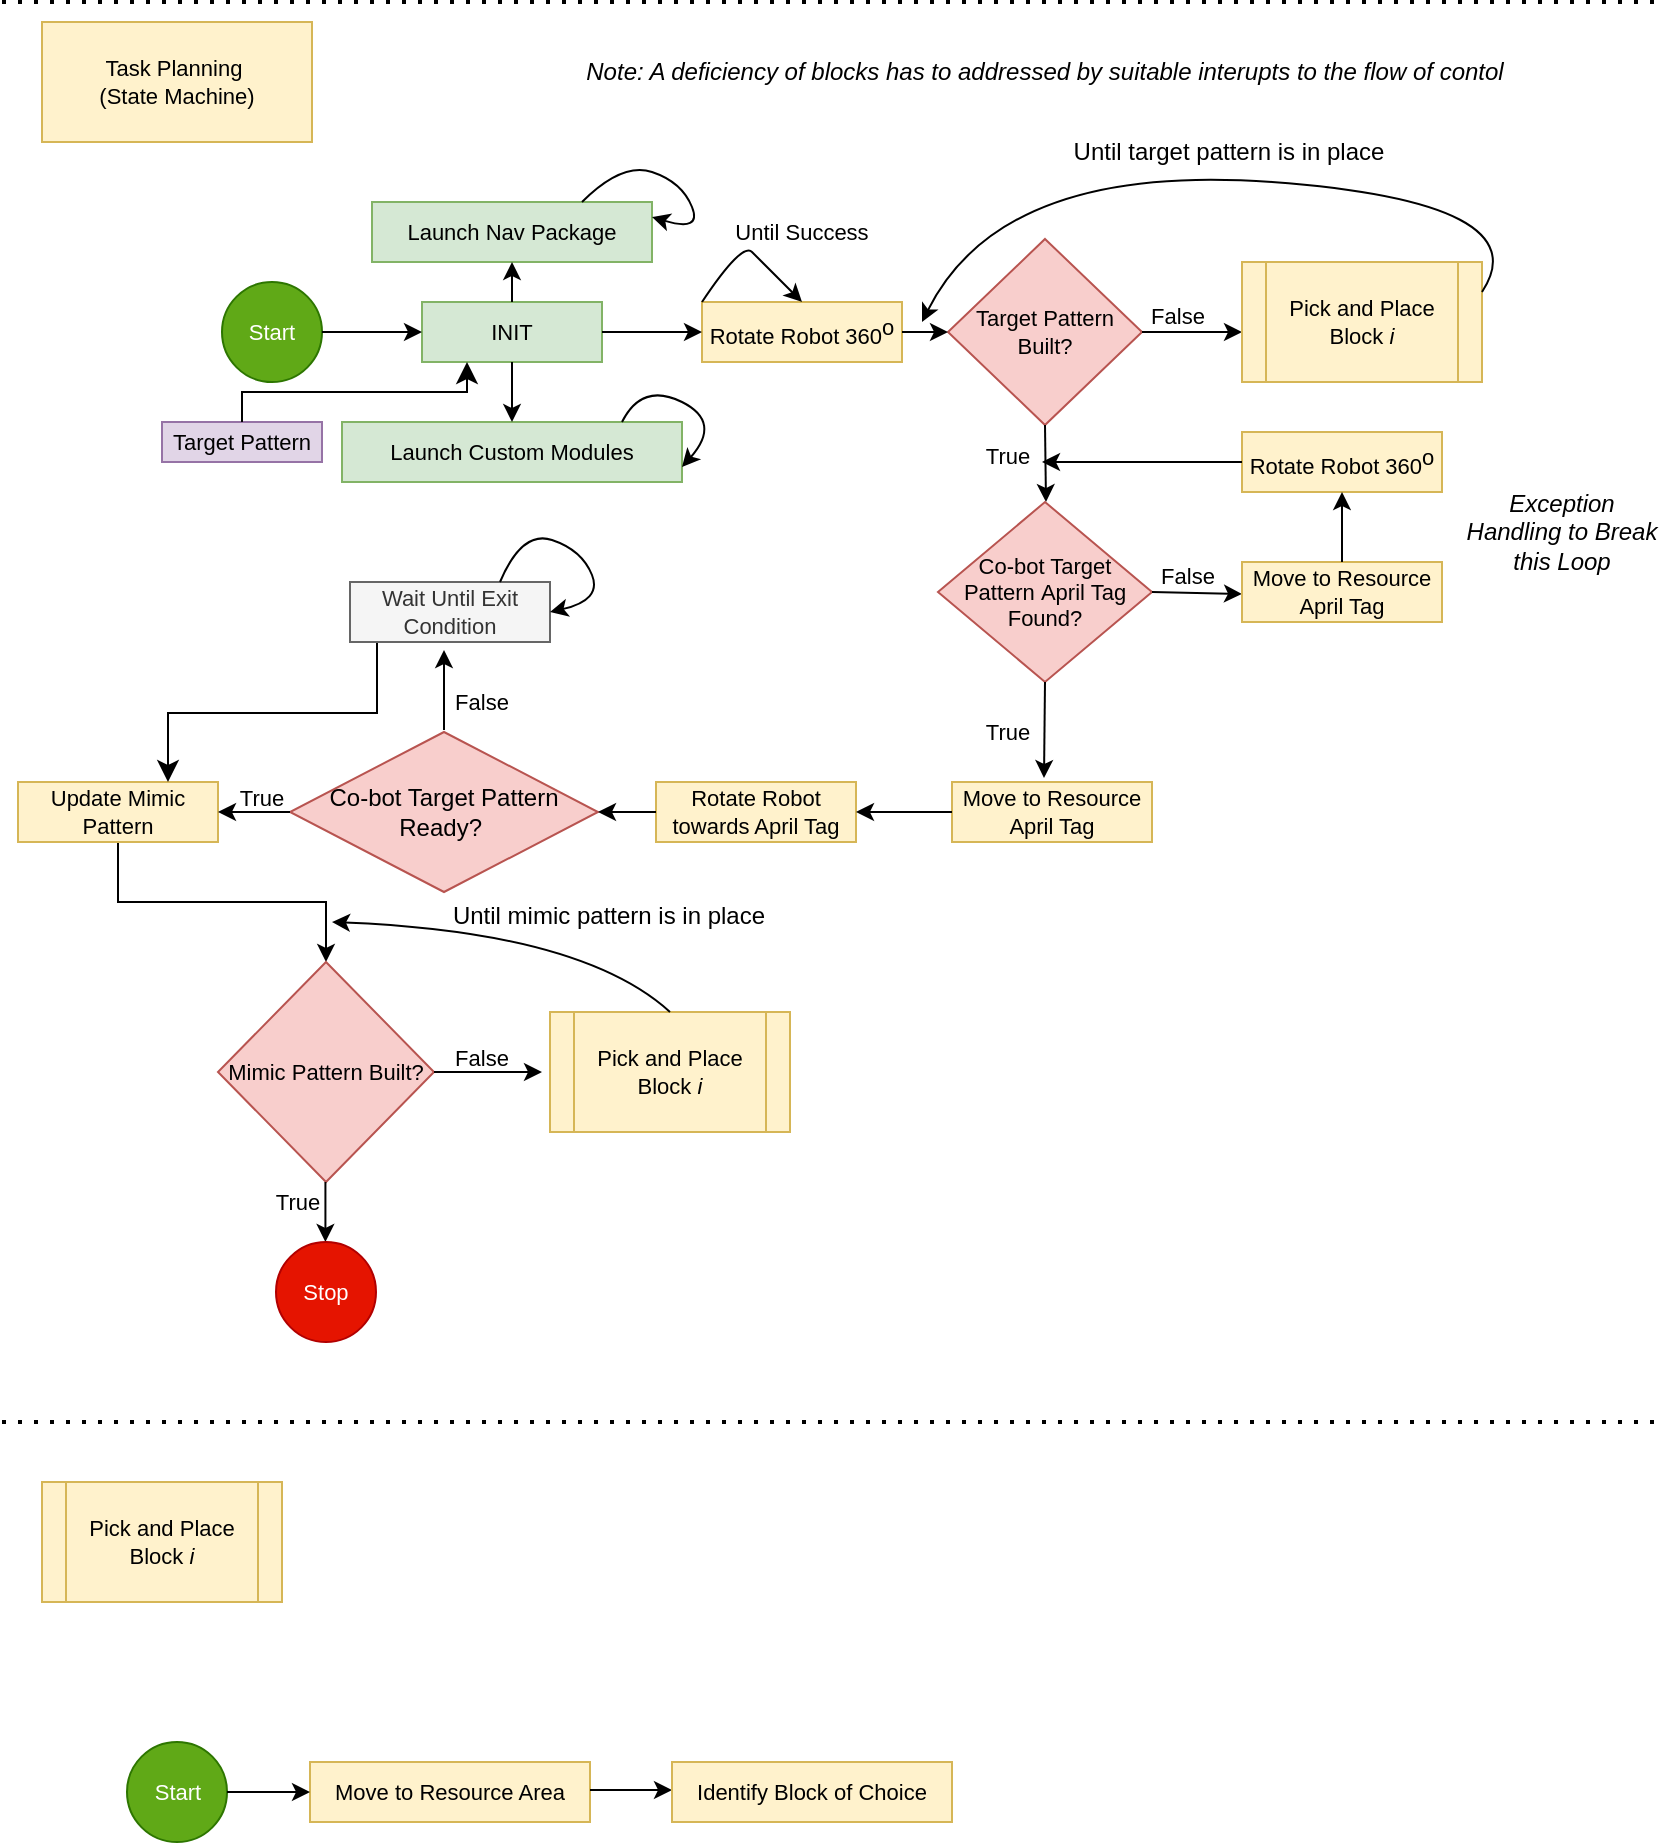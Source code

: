 <mxfile version="23.1.6" type="github">
  <diagram name="Page-1" id="wCWra6xxkZbTgV-Bye85">
    <mxGraphModel dx="1004" dy="587" grid="1" gridSize="10" guides="1" tooltips="1" connect="1" arrows="1" fold="1" page="1" pageScale="1" pageWidth="850" pageHeight="1100" math="0" shadow="0">
      <root>
        <mxCell id="0" />
        <mxCell id="1" parent="0" />
        <mxCell id="UYnusm4cooaI_DaDo-KD-1" value="Task Planning&amp;nbsp;&lt;br style=&quot;font-size: 11px;&quot;&gt;(State Machine)" style="rounded=0;whiteSpace=wrap;html=1;fillColor=#fff2cc;strokeColor=#d6b656;fontSize=11;" vertex="1" parent="1">
          <mxGeometry x="30" y="40" width="135" height="60" as="geometry" />
        </mxCell>
        <mxCell id="UYnusm4cooaI_DaDo-KD-2" value="Start" style="ellipse;whiteSpace=wrap;html=1;fontSize=11;fillColor=#60a917;fontColor=#ffffff;strokeColor=#2D7600;" vertex="1" parent="1">
          <mxGeometry x="120" y="170" width="50" height="50" as="geometry" />
        </mxCell>
        <mxCell id="UYnusm4cooaI_DaDo-KD-3" value="&lt;font style=&quot;font-size: 11px;&quot;&gt;INIT&lt;/font&gt;" style="rounded=0;whiteSpace=wrap;html=1;fontSize=11;fillColor=#d5e8d4;strokeColor=#82b366;" vertex="1" parent="1">
          <mxGeometry x="220" y="180" width="90" height="30" as="geometry" />
        </mxCell>
        <mxCell id="UYnusm4cooaI_DaDo-KD-4" value="" style="endArrow=classic;html=1;rounded=0;exitX=1;exitY=0.5;exitDx=0;exitDy=0;entryX=0;entryY=0.5;entryDx=0;entryDy=0;fontSize=11;" edge="1" parent="1" source="UYnusm4cooaI_DaDo-KD-2" target="UYnusm4cooaI_DaDo-KD-3">
          <mxGeometry width="50" height="50" relative="1" as="geometry">
            <mxPoint x="400" y="310" as="sourcePoint" />
            <mxPoint x="450" y="260" as="targetPoint" />
          </mxGeometry>
        </mxCell>
        <mxCell id="UYnusm4cooaI_DaDo-KD-5" value="&lt;font style=&quot;font-size: 11px;&quot;&gt;Launch Nav Package&lt;/font&gt;" style="rounded=0;whiteSpace=wrap;html=1;fontSize=11;fillColor=#d5e8d4;strokeColor=#82b366;" vertex="1" parent="1">
          <mxGeometry x="195" y="130" width="140" height="30" as="geometry" />
        </mxCell>
        <mxCell id="UYnusm4cooaI_DaDo-KD-8" value="" style="curved=1;endArrow=classic;html=1;rounded=0;exitX=0.75;exitY=0;exitDx=0;exitDy=0;entryX=1;entryY=0.25;entryDx=0;entryDy=0;fontSize=11;" edge="1" parent="1" source="UYnusm4cooaI_DaDo-KD-5" target="UYnusm4cooaI_DaDo-KD-5">
          <mxGeometry width="50" height="50" relative="1" as="geometry">
            <mxPoint x="400" y="310" as="sourcePoint" />
            <mxPoint x="480" y="260" as="targetPoint" />
            <Array as="points">
              <mxPoint x="320" y="110" />
              <mxPoint x="350" y="120" />
              <mxPoint x="360" y="145" />
            </Array>
          </mxGeometry>
        </mxCell>
        <mxCell id="UYnusm4cooaI_DaDo-KD-9" value="" style="endArrow=classic;html=1;rounded=0;exitX=0.5;exitY=0;exitDx=0;exitDy=0;entryX=0.5;entryY=1;entryDx=0;entryDy=0;fontSize=11;" edge="1" parent="1" source="UYnusm4cooaI_DaDo-KD-3" target="UYnusm4cooaI_DaDo-KD-5">
          <mxGeometry width="50" height="50" relative="1" as="geometry">
            <mxPoint x="350" y="370" as="sourcePoint" />
            <mxPoint x="400" y="320" as="targetPoint" />
          </mxGeometry>
        </mxCell>
        <mxCell id="UYnusm4cooaI_DaDo-KD-15" value="&lt;font style=&quot;font-size: 11px;&quot;&gt;Launch Custom Modules&lt;/font&gt;" style="rounded=0;whiteSpace=wrap;html=1;fontSize=11;fillColor=#d5e8d4;strokeColor=#82b366;" vertex="1" parent="1">
          <mxGeometry x="180" y="240" width="170" height="30" as="geometry" />
        </mxCell>
        <mxCell id="UYnusm4cooaI_DaDo-KD-18" value="" style="endArrow=classic;html=1;rounded=0;exitX=0.5;exitY=1;exitDx=0;exitDy=0;entryX=0.5;entryY=0;entryDx=0;entryDy=0;fontSize=11;" edge="1" parent="1" source="UYnusm4cooaI_DaDo-KD-3" target="UYnusm4cooaI_DaDo-KD-15">
          <mxGeometry width="50" height="50" relative="1" as="geometry">
            <mxPoint x="410" y="310" as="sourcePoint" />
            <mxPoint x="460" y="260" as="targetPoint" />
          </mxGeometry>
        </mxCell>
        <mxCell id="UYnusm4cooaI_DaDo-KD-20" value="" style="curved=1;endArrow=classic;html=1;rounded=0;exitX=0.75;exitY=0;exitDx=0;exitDy=0;entryX=1;entryY=0.75;entryDx=0;entryDy=0;fontSize=11;" edge="1" parent="1" target="UYnusm4cooaI_DaDo-KD-15">
          <mxGeometry width="50" height="50" relative="1" as="geometry">
            <mxPoint x="320" y="240" as="sourcePoint" />
            <mxPoint x="355" y="248" as="targetPoint" />
            <Array as="points">
              <mxPoint x="330" y="220" />
              <mxPoint x="370" y="240" />
            </Array>
          </mxGeometry>
        </mxCell>
        <mxCell id="UYnusm4cooaI_DaDo-KD-21" value="&lt;font style=&quot;font-size: 11px;&quot;&gt;Rotate Robot 360&lt;sup style=&quot;font-size: 11px;&quot;&gt;o&lt;/sup&gt;&lt;/font&gt;" style="rounded=0;whiteSpace=wrap;html=1;fillColor=#fff2cc;strokeColor=#d6b656;fontSize=11;" vertex="1" parent="1">
          <mxGeometry x="360" y="180" width="100" height="30" as="geometry" />
        </mxCell>
        <mxCell id="UYnusm4cooaI_DaDo-KD-22" value="" style="endArrow=classic;html=1;rounded=0;exitX=1;exitY=0.5;exitDx=0;exitDy=0;fontSize=11;" edge="1" parent="1" source="UYnusm4cooaI_DaDo-KD-3" target="UYnusm4cooaI_DaDo-KD-21">
          <mxGeometry width="50" height="50" relative="1" as="geometry">
            <mxPoint x="410" y="310" as="sourcePoint" />
            <mxPoint x="460" y="260" as="targetPoint" />
          </mxGeometry>
        </mxCell>
        <mxCell id="UYnusm4cooaI_DaDo-KD-23" value="&lt;font style=&quot;font-size: 11px;&quot;&gt;Target Pattern Built?&lt;/font&gt;" style="rhombus;whiteSpace=wrap;html=1;fontSize=11;fillColor=#f8cecc;strokeColor=#b85450;" vertex="1" parent="1">
          <mxGeometry x="483" y="148.5" width="97" height="93" as="geometry" />
        </mxCell>
        <mxCell id="UYnusm4cooaI_DaDo-KD-25" value="&lt;font style=&quot;font-size: 11px;&quot;&gt;Target Pattern&lt;/font&gt;" style="rounded=0;whiteSpace=wrap;html=1;fontSize=11;fillColor=#e1d5e7;strokeColor=#9673a6;" vertex="1" parent="1">
          <mxGeometry x="90" y="240" width="80" height="20" as="geometry" />
        </mxCell>
        <mxCell id="UYnusm4cooaI_DaDo-KD-26" value="" style="edgeStyle=elbowEdgeStyle;elbow=vertical;endArrow=classic;html=1;curved=0;rounded=0;endSize=8;startSize=8;exitX=0.5;exitY=0;exitDx=0;exitDy=0;entryX=0.25;entryY=1;entryDx=0;entryDy=0;fontSize=11;" edge="1" parent="1" source="UYnusm4cooaI_DaDo-KD-25" target="UYnusm4cooaI_DaDo-KD-3">
          <mxGeometry width="50" height="50" relative="1" as="geometry">
            <mxPoint x="410" y="310" as="sourcePoint" />
            <mxPoint x="460" y="260" as="targetPoint" />
          </mxGeometry>
        </mxCell>
        <mxCell id="UYnusm4cooaI_DaDo-KD-27" value="" style="endArrow=classic;html=1;rounded=0;exitX=1;exitY=0.5;exitDx=0;exitDy=0;entryX=0;entryY=0.5;entryDx=0;entryDy=0;fontSize=11;" edge="1" parent="1" source="UYnusm4cooaI_DaDo-KD-21" target="UYnusm4cooaI_DaDo-KD-23">
          <mxGeometry width="50" height="50" relative="1" as="geometry">
            <mxPoint x="410" y="310" as="sourcePoint" />
            <mxPoint x="460" y="260" as="targetPoint" />
          </mxGeometry>
        </mxCell>
        <mxCell id="UYnusm4cooaI_DaDo-KD-29" value="" style="endArrow=classic;html=1;rounded=0;exitX=1;exitY=0.5;exitDx=0;exitDy=0;fontSize=11;" edge="1" parent="1" source="UYnusm4cooaI_DaDo-KD-23">
          <mxGeometry width="50" height="50" relative="1" as="geometry">
            <mxPoint x="580" y="196" as="sourcePoint" />
            <mxPoint x="630" y="195" as="targetPoint" />
          </mxGeometry>
        </mxCell>
        <mxCell id="UYnusm4cooaI_DaDo-KD-30" value="True" style="text;html=1;align=center;verticalAlign=middle;whiteSpace=wrap;rounded=0;fontSize=11;" vertex="1" parent="1">
          <mxGeometry x="483" y="241.5" width="60" height="30" as="geometry" />
        </mxCell>
        <mxCell id="UYnusm4cooaI_DaDo-KD-32" value="" style="endArrow=classic;html=1;rounded=0;exitX=0.5;exitY=1;exitDx=0;exitDy=0;fontSize=11;" edge="1" parent="1" source="UYnusm4cooaI_DaDo-KD-23">
          <mxGeometry width="50" height="50" relative="1" as="geometry">
            <mxPoint x="410" y="310" as="sourcePoint" />
            <mxPoint x="532" y="280" as="targetPoint" />
          </mxGeometry>
        </mxCell>
        <mxCell id="UYnusm4cooaI_DaDo-KD-33" value="False" style="text;html=1;align=center;verticalAlign=middle;whiteSpace=wrap;rounded=0;fontSize=11;" vertex="1" parent="1">
          <mxGeometry x="568" y="172" width="60" height="30" as="geometry" />
        </mxCell>
        <mxCell id="UYnusm4cooaI_DaDo-KD-34" value="Pick and Place Block &lt;i style=&quot;font-size: 11px;&quot;&gt;i&lt;/i&gt;" style="shape=process;whiteSpace=wrap;html=1;backgroundOutline=1;fillColor=#fff2cc;strokeColor=#d6b656;fontSize=11;" vertex="1" parent="1">
          <mxGeometry x="630" y="160" width="120" height="60" as="geometry" />
        </mxCell>
        <mxCell id="UYnusm4cooaI_DaDo-KD-35" value="" style="curved=1;endArrow=classic;html=1;rounded=0;exitX=0;exitY=0;exitDx=0;exitDy=0;entryX=0.5;entryY=0;entryDx=0;entryDy=0;fontSize=11;" edge="1" parent="1" source="UYnusm4cooaI_DaDo-KD-21" target="UYnusm4cooaI_DaDo-KD-21">
          <mxGeometry width="50" height="50" relative="1" as="geometry">
            <mxPoint x="425" y="178" as="sourcePoint" />
            <mxPoint x="460" y="186" as="targetPoint" />
            <Array as="points">
              <mxPoint x="380" y="150" />
              <mxPoint x="390" y="160" />
            </Array>
          </mxGeometry>
        </mxCell>
        <mxCell id="UYnusm4cooaI_DaDo-KD-36" value="&lt;font style=&quot;font-size: 11px;&quot;&gt;Until Success&lt;/font&gt;" style="text;html=1;align=center;verticalAlign=middle;whiteSpace=wrap;rounded=0;fontSize=11;" vertex="1" parent="1">
          <mxGeometry x="375" y="130" width="70" height="30" as="geometry" />
        </mxCell>
        <mxCell id="UYnusm4cooaI_DaDo-KD-37" value="&lt;span style=&quot;font-size: 11px;&quot;&gt;Co-bot Target Pattern&amp;nbsp;April Tag Found?&lt;/span&gt;" style="rhombus;whiteSpace=wrap;html=1;fontSize=11;fillColor=#f8cecc;strokeColor=#b85450;" vertex="1" parent="1">
          <mxGeometry x="478" y="280" width="107" height="90" as="geometry" />
        </mxCell>
        <mxCell id="UYnusm4cooaI_DaDo-KD-38" value="" style="curved=1;endArrow=classic;html=1;rounded=0;exitX=1;exitY=0.25;exitDx=0;exitDy=0;fontSize=11;" edge="1" parent="1" source="UYnusm4cooaI_DaDo-KD-34">
          <mxGeometry width="50" height="50" relative="1" as="geometry">
            <mxPoint x="730" y="130" as="sourcePoint" />
            <mxPoint x="470" y="190" as="targetPoint" />
            <Array as="points">
              <mxPoint x="780" y="130" />
              <mxPoint x="510" y="110" />
            </Array>
          </mxGeometry>
        </mxCell>
        <mxCell id="UYnusm4cooaI_DaDo-KD-39" value="Until target pattern is in place" style="text;html=1;align=center;verticalAlign=middle;whiteSpace=wrap;rounded=0;" vertex="1" parent="1">
          <mxGeometry x="530" y="90" width="187" height="30" as="geometry" />
        </mxCell>
        <mxCell id="UYnusm4cooaI_DaDo-KD-40" value="" style="endArrow=classic;html=1;rounded=0;exitX=1;exitY=0.5;exitDx=0;exitDy=0;" edge="1" parent="1" source="UYnusm4cooaI_DaDo-KD-37">
          <mxGeometry width="50" height="50" relative="1" as="geometry">
            <mxPoint x="590" y="326" as="sourcePoint" />
            <mxPoint x="630" y="326" as="targetPoint" />
          </mxGeometry>
        </mxCell>
        <mxCell id="UYnusm4cooaI_DaDo-KD-41" value="&lt;i&gt;Note: A deficiency of blocks has to addressed by suitable interupts to the flow of contol&lt;/i&gt;" style="text;html=1;align=center;verticalAlign=middle;whiteSpace=wrap;rounded=0;" vertex="1" parent="1">
          <mxGeometry x="284" y="50" width="495" height="30" as="geometry" />
        </mxCell>
        <mxCell id="UYnusm4cooaI_DaDo-KD-42" value="False" style="text;html=1;align=center;verticalAlign=middle;whiteSpace=wrap;rounded=0;fontSize=11;" vertex="1" parent="1">
          <mxGeometry x="573" y="302" width="60" height="30" as="geometry" />
        </mxCell>
        <mxCell id="UYnusm4cooaI_DaDo-KD-43" value="Move to Resource April Tag" style="rounded=0;whiteSpace=wrap;html=1;fillColor=#fff2cc;strokeColor=#d6b656;fontSize=11;" vertex="1" parent="1">
          <mxGeometry x="630" y="310" width="100" height="30" as="geometry" />
        </mxCell>
        <mxCell id="UYnusm4cooaI_DaDo-KD-44" value="&lt;font style=&quot;font-size: 11px;&quot;&gt;Rotate Robot 360&lt;sup style=&quot;font-size: 11px;&quot;&gt;o&lt;/sup&gt;&lt;/font&gt;" style="rounded=0;whiteSpace=wrap;html=1;fillColor=#fff2cc;strokeColor=#d6b656;fontSize=11;" vertex="1" parent="1">
          <mxGeometry x="630" y="245" width="100" height="30" as="geometry" />
        </mxCell>
        <mxCell id="UYnusm4cooaI_DaDo-KD-45" value="" style="endArrow=classic;html=1;rounded=0;exitX=0.5;exitY=0;exitDx=0;exitDy=0;entryX=0.5;entryY=1;entryDx=0;entryDy=0;" edge="1" parent="1" source="UYnusm4cooaI_DaDo-KD-43" target="UYnusm4cooaI_DaDo-KD-44">
          <mxGeometry width="50" height="50" relative="1" as="geometry">
            <mxPoint x="410" y="310" as="sourcePoint" />
            <mxPoint x="460" y="260" as="targetPoint" />
          </mxGeometry>
        </mxCell>
        <mxCell id="UYnusm4cooaI_DaDo-KD-49" value="" style="endArrow=classic;html=1;rounded=0;exitX=0;exitY=0.5;exitDx=0;exitDy=0;" edge="1" parent="1" source="UYnusm4cooaI_DaDo-KD-44">
          <mxGeometry width="50" height="50" relative="1" as="geometry">
            <mxPoint x="410" y="310" as="sourcePoint" />
            <mxPoint x="530" y="260" as="targetPoint" />
          </mxGeometry>
        </mxCell>
        <mxCell id="UYnusm4cooaI_DaDo-KD-50" value="&lt;i&gt;Exception Handling to Break this Loop&lt;/i&gt;" style="text;html=1;align=center;verticalAlign=middle;whiteSpace=wrap;rounded=0;" vertex="1" parent="1">
          <mxGeometry x="740" y="280" width="100" height="30" as="geometry" />
        </mxCell>
        <mxCell id="UYnusm4cooaI_DaDo-KD-51" value="True" style="text;html=1;align=center;verticalAlign=middle;whiteSpace=wrap;rounded=0;fontSize=11;" vertex="1" parent="1">
          <mxGeometry x="483" y="380" width="60" height="30" as="geometry" />
        </mxCell>
        <mxCell id="UYnusm4cooaI_DaDo-KD-52" value="" style="endArrow=classic;html=1;rounded=0;exitX=0.5;exitY=1;exitDx=0;exitDy=0;fontSize=11;" edge="1" parent="1" source="UYnusm4cooaI_DaDo-KD-37">
          <mxGeometry width="50" height="50" relative="1" as="geometry">
            <mxPoint x="531" y="380" as="sourcePoint" />
            <mxPoint x="531" y="418" as="targetPoint" />
          </mxGeometry>
        </mxCell>
        <mxCell id="UYnusm4cooaI_DaDo-KD-53" value="Move to Resource April Tag" style="rounded=0;whiteSpace=wrap;html=1;fillColor=#fff2cc;strokeColor=#d6b656;fontSize=11;" vertex="1" parent="1">
          <mxGeometry x="485" y="420" width="100" height="30" as="geometry" />
        </mxCell>
        <mxCell id="UYnusm4cooaI_DaDo-KD-54" value="Rotate Robot towards April Tag" style="rounded=0;whiteSpace=wrap;html=1;fillColor=#fff2cc;strokeColor=#d6b656;fontSize=11;" vertex="1" parent="1">
          <mxGeometry x="337" y="420" width="100" height="30" as="geometry" />
        </mxCell>
        <mxCell id="UYnusm4cooaI_DaDo-KD-59" value="" style="endArrow=classic;html=1;rounded=0;exitX=0;exitY=0.5;exitDx=0;exitDy=0;fontSize=11;entryX=1;entryY=0.5;entryDx=0;entryDy=0;" edge="1" parent="1" source="UYnusm4cooaI_DaDo-KD-53" target="UYnusm4cooaI_DaDo-KD-54">
          <mxGeometry width="50" height="50" relative="1" as="geometry">
            <mxPoint x="472" y="461" as="sourcePoint" />
            <mxPoint x="527" y="461" as="targetPoint" />
            <Array as="points" />
          </mxGeometry>
        </mxCell>
        <mxCell id="UYnusm4cooaI_DaDo-KD-78" style="edgeStyle=orthogonalEdgeStyle;rounded=0;orthogonalLoop=1;jettySize=auto;html=1;exitX=0.5;exitY=1;exitDx=0;exitDy=0;entryX=0.5;entryY=0;entryDx=0;entryDy=0;" edge="1" parent="1" source="UYnusm4cooaI_DaDo-KD-60" target="UYnusm4cooaI_DaDo-KD-64">
          <mxGeometry relative="1" as="geometry" />
        </mxCell>
        <mxCell id="UYnusm4cooaI_DaDo-KD-60" value="Update Mimic Pattern" style="rounded=0;whiteSpace=wrap;html=1;fillColor=#fff2cc;strokeColor=#d6b656;fontSize=11;" vertex="1" parent="1">
          <mxGeometry x="18" y="420" width="100" height="30" as="geometry" />
        </mxCell>
        <mxCell id="UYnusm4cooaI_DaDo-KD-64" value="&lt;font style=&quot;font-size: 11px;&quot;&gt;Mimic Pattern Built?&lt;/font&gt;" style="rhombus;whiteSpace=wrap;html=1;fontSize=11;fillColor=#f8cecc;strokeColor=#b85450;" vertex="1" parent="1">
          <mxGeometry x="118" y="510" width="108" height="110" as="geometry" />
        </mxCell>
        <mxCell id="UYnusm4cooaI_DaDo-KD-65" value="Co-bot Target Pattern Ready?&amp;nbsp;" style="rhombus;whiteSpace=wrap;html=1;fillColor=#f8cecc;strokeColor=#b85450;" vertex="1" parent="1">
          <mxGeometry x="154" y="395" width="154" height="80" as="geometry" />
        </mxCell>
        <mxCell id="UYnusm4cooaI_DaDo-KD-66" value="" style="endArrow=classic;html=1;rounded=0;exitX=0;exitY=0.5;exitDx=0;exitDy=0;entryX=1;entryY=0.5;entryDx=0;entryDy=0;" edge="1" parent="1" source="UYnusm4cooaI_DaDo-KD-54" target="UYnusm4cooaI_DaDo-KD-65">
          <mxGeometry width="50" height="50" relative="1" as="geometry">
            <mxPoint x="410" y="410" as="sourcePoint" />
            <mxPoint x="460" y="360" as="targetPoint" />
          </mxGeometry>
        </mxCell>
        <mxCell id="UYnusm4cooaI_DaDo-KD-69" value="" style="endArrow=classic;html=1;rounded=0;fontSize=11;" edge="1" parent="1">
          <mxGeometry width="50" height="50" relative="1" as="geometry">
            <mxPoint x="231" y="394" as="sourcePoint" />
            <mxPoint x="231" y="354" as="targetPoint" />
          </mxGeometry>
        </mxCell>
        <mxCell id="UYnusm4cooaI_DaDo-KD-70" value="" style="endArrow=classic;html=1;rounded=0;fontSize=11;entryX=1;entryY=0.5;entryDx=0;entryDy=0;exitX=0;exitY=0.5;exitDx=0;exitDy=0;" edge="1" parent="1" source="UYnusm4cooaI_DaDo-KD-65" target="UYnusm4cooaI_DaDo-KD-60">
          <mxGeometry width="50" height="50" relative="1" as="geometry">
            <mxPoint x="150" y="430" as="sourcePoint" />
            <mxPoint x="120" y="434.5" as="targetPoint" />
            <Array as="points" />
          </mxGeometry>
        </mxCell>
        <mxCell id="UYnusm4cooaI_DaDo-KD-71" value="True" style="text;html=1;align=center;verticalAlign=middle;whiteSpace=wrap;rounded=0;fontSize=11;" vertex="1" parent="1">
          <mxGeometry x="110" y="413" width="60" height="30" as="geometry" />
        </mxCell>
        <mxCell id="UYnusm4cooaI_DaDo-KD-73" value="False" style="text;html=1;align=center;verticalAlign=middle;whiteSpace=wrap;rounded=0;fontSize=11;" vertex="1" parent="1">
          <mxGeometry x="220" y="365" width="60" height="30" as="geometry" />
        </mxCell>
        <mxCell id="UYnusm4cooaI_DaDo-KD-74" value="Wait Until Exit Condition" style="rounded=0;whiteSpace=wrap;html=1;fontSize=11;fillColor=#f5f5f5;fontColor=#333333;strokeColor=#666666;" vertex="1" parent="1">
          <mxGeometry x="184" y="320" width="100" height="30" as="geometry" />
        </mxCell>
        <mxCell id="UYnusm4cooaI_DaDo-KD-75" value="" style="curved=1;endArrow=classic;html=1;rounded=0;exitX=0.75;exitY=0;exitDx=0;exitDy=0;entryX=1;entryY=0.5;entryDx=0;entryDy=0;fontSize=11;" edge="1" parent="1" source="UYnusm4cooaI_DaDo-KD-74" target="UYnusm4cooaI_DaDo-KD-74">
          <mxGeometry width="50" height="50" relative="1" as="geometry">
            <mxPoint x="250" y="314" as="sourcePoint" />
            <mxPoint x="285" y="322" as="targetPoint" />
            <Array as="points">
              <mxPoint x="270" y="294" />
              <mxPoint x="300" y="304" />
              <mxPoint x="310" y="329" />
            </Array>
          </mxGeometry>
        </mxCell>
        <mxCell id="UYnusm4cooaI_DaDo-KD-76" value="" style="edgeStyle=elbowEdgeStyle;elbow=vertical;endArrow=classic;html=1;curved=0;rounded=0;endSize=8;startSize=8;exitX=0.135;exitY=1.017;exitDx=0;exitDy=0;entryX=0.75;entryY=0;entryDx=0;entryDy=0;exitPerimeter=0;" edge="1" parent="1" source="UYnusm4cooaI_DaDo-KD-74" target="UYnusm4cooaI_DaDo-KD-60">
          <mxGeometry width="50" height="50" relative="1" as="geometry">
            <mxPoint x="340" y="400" as="sourcePoint" />
            <mxPoint x="390" y="350" as="targetPoint" />
            <Array as="points" />
          </mxGeometry>
        </mxCell>
        <mxCell id="UYnusm4cooaI_DaDo-KD-80" value="" style="endArrow=classic;html=1;rounded=0;exitX=1;exitY=0.5;exitDx=0;exitDy=0;" edge="1" parent="1" source="UYnusm4cooaI_DaDo-KD-64">
          <mxGeometry width="50" height="50" relative="1" as="geometry">
            <mxPoint x="270" y="575" as="sourcePoint" />
            <mxPoint x="280" y="565" as="targetPoint" />
          </mxGeometry>
        </mxCell>
        <mxCell id="UYnusm4cooaI_DaDo-KD-81" value="Pick and Place Block &lt;i style=&quot;font-size: 11px;&quot;&gt;i&lt;/i&gt;" style="shape=process;whiteSpace=wrap;html=1;backgroundOutline=1;fillColor=#fff2cc;strokeColor=#d6b656;fontSize=11;" vertex="1" parent="1">
          <mxGeometry x="284" y="535" width="120" height="60" as="geometry" />
        </mxCell>
        <mxCell id="UYnusm4cooaI_DaDo-KD-82" value="False" style="text;html=1;align=center;verticalAlign=middle;whiteSpace=wrap;rounded=0;fontSize=11;" vertex="1" parent="1">
          <mxGeometry x="220" y="543" width="60" height="30" as="geometry" />
        </mxCell>
        <mxCell id="UYnusm4cooaI_DaDo-KD-83" value="" style="curved=1;endArrow=classic;html=1;rounded=0;exitX=0.5;exitY=0;exitDx=0;exitDy=0;fontSize=11;" edge="1" parent="1" source="UYnusm4cooaI_DaDo-KD-81">
          <mxGeometry width="50" height="50" relative="1" as="geometry">
            <mxPoint x="455" y="480" as="sourcePoint" />
            <mxPoint x="175" y="490" as="targetPoint" />
            <Array as="points">
              <mxPoint x="300" y="495" />
            </Array>
          </mxGeometry>
        </mxCell>
        <mxCell id="UYnusm4cooaI_DaDo-KD-84" value="Until mimic pattern is in place" style="text;html=1;align=center;verticalAlign=middle;whiteSpace=wrap;rounded=0;" vertex="1" parent="1">
          <mxGeometry x="220" y="477" width="187" height="20" as="geometry" />
        </mxCell>
        <mxCell id="UYnusm4cooaI_DaDo-KD-85" value="" style="endArrow=classic;html=1;rounded=0;exitX=0.5;exitY=1;exitDx=0;exitDy=0;entryX=0.5;entryY=0;entryDx=0;entryDy=0;fontSize=11;" edge="1" parent="1">
          <mxGeometry width="50" height="50" relative="1" as="geometry">
            <mxPoint x="171.71" y="620" as="sourcePoint" />
            <mxPoint x="171.71" y="650" as="targetPoint" />
            <Array as="points">
              <mxPoint x="171.71" y="638" />
            </Array>
          </mxGeometry>
        </mxCell>
        <mxCell id="UYnusm4cooaI_DaDo-KD-87" value="True" style="text;html=1;align=center;verticalAlign=middle;whiteSpace=wrap;rounded=0;fontSize=11;" vertex="1" parent="1">
          <mxGeometry x="128" y="615" width="60" height="30" as="geometry" />
        </mxCell>
        <mxCell id="UYnusm4cooaI_DaDo-KD-88" value="Stop" style="ellipse;whiteSpace=wrap;html=1;fontSize=11;fillColor=#e51400;fontColor=#ffffff;strokeColor=#B20000;" vertex="1" parent="1">
          <mxGeometry x="147" y="650" width="50" height="50" as="geometry" />
        </mxCell>
        <mxCell id="UYnusm4cooaI_DaDo-KD-89" value="Pick and Place Block &lt;i style=&quot;font-size: 11px;&quot;&gt;i&lt;/i&gt;" style="shape=process;whiteSpace=wrap;html=1;backgroundOutline=1;fillColor=#fff2cc;strokeColor=#d6b656;fontSize=11;" vertex="1" parent="1">
          <mxGeometry x="30" y="770" width="120" height="60" as="geometry" />
        </mxCell>
        <mxCell id="UYnusm4cooaI_DaDo-KD-90" value="" style="endArrow=none;dashed=1;html=1;dashPattern=1 3;strokeWidth=2;rounded=0;" edge="1" parent="1">
          <mxGeometry width="50" height="50" relative="1" as="geometry">
            <mxPoint x="10" y="740" as="sourcePoint" />
            <mxPoint x="840" y="740" as="targetPoint" />
          </mxGeometry>
        </mxCell>
        <mxCell id="UYnusm4cooaI_DaDo-KD-91" value="" style="endArrow=none;dashed=1;html=1;dashPattern=1 3;strokeWidth=2;rounded=0;" edge="1" parent="1">
          <mxGeometry width="50" height="50" relative="1" as="geometry">
            <mxPoint x="10" y="30" as="sourcePoint" />
            <mxPoint x="840" y="30" as="targetPoint" />
          </mxGeometry>
        </mxCell>
        <mxCell id="UYnusm4cooaI_DaDo-KD-92" value="Start" style="ellipse;whiteSpace=wrap;html=1;fontSize=11;fillColor=#60a917;fontColor=#ffffff;strokeColor=#2D7600;" vertex="1" parent="1">
          <mxGeometry x="72.5" y="900" width="50" height="50" as="geometry" />
        </mxCell>
        <mxCell id="UYnusm4cooaI_DaDo-KD-93" value="Move to Resource Area" style="rounded=0;whiteSpace=wrap;html=1;fillColor=#fff2cc;strokeColor=#d6b656;fontSize=11;" vertex="1" parent="1">
          <mxGeometry x="164" y="910" width="140" height="30" as="geometry" />
        </mxCell>
        <mxCell id="UYnusm4cooaI_DaDo-KD-94" value="" style="endArrow=classic;html=1;rounded=0;exitX=1;exitY=0.5;exitDx=0;exitDy=0;entryX=0;entryY=0.5;entryDx=0;entryDy=0;" edge="1" parent="1" source="UYnusm4cooaI_DaDo-KD-92" target="UYnusm4cooaI_DaDo-KD-93">
          <mxGeometry width="50" height="50" relative="1" as="geometry">
            <mxPoint x="420" y="940" as="sourcePoint" />
            <mxPoint x="470" y="890" as="targetPoint" />
          </mxGeometry>
        </mxCell>
        <mxCell id="UYnusm4cooaI_DaDo-KD-95" value="" style="endArrow=classic;html=1;rounded=0;exitX=1;exitY=0.5;exitDx=0;exitDy=0;entryX=0;entryY=0.5;entryDx=0;entryDy=0;" edge="1" parent="1">
          <mxGeometry width="50" height="50" relative="1" as="geometry">
            <mxPoint x="304" y="924" as="sourcePoint" />
            <mxPoint x="345" y="924" as="targetPoint" />
          </mxGeometry>
        </mxCell>
        <mxCell id="UYnusm4cooaI_DaDo-KD-96" value="Identify Block of Choice" style="rounded=0;whiteSpace=wrap;html=1;fillColor=#fff2cc;strokeColor=#d6b656;fontSize=11;" vertex="1" parent="1">
          <mxGeometry x="345" y="910" width="140" height="30" as="geometry" />
        </mxCell>
      </root>
    </mxGraphModel>
  </diagram>
</mxfile>
